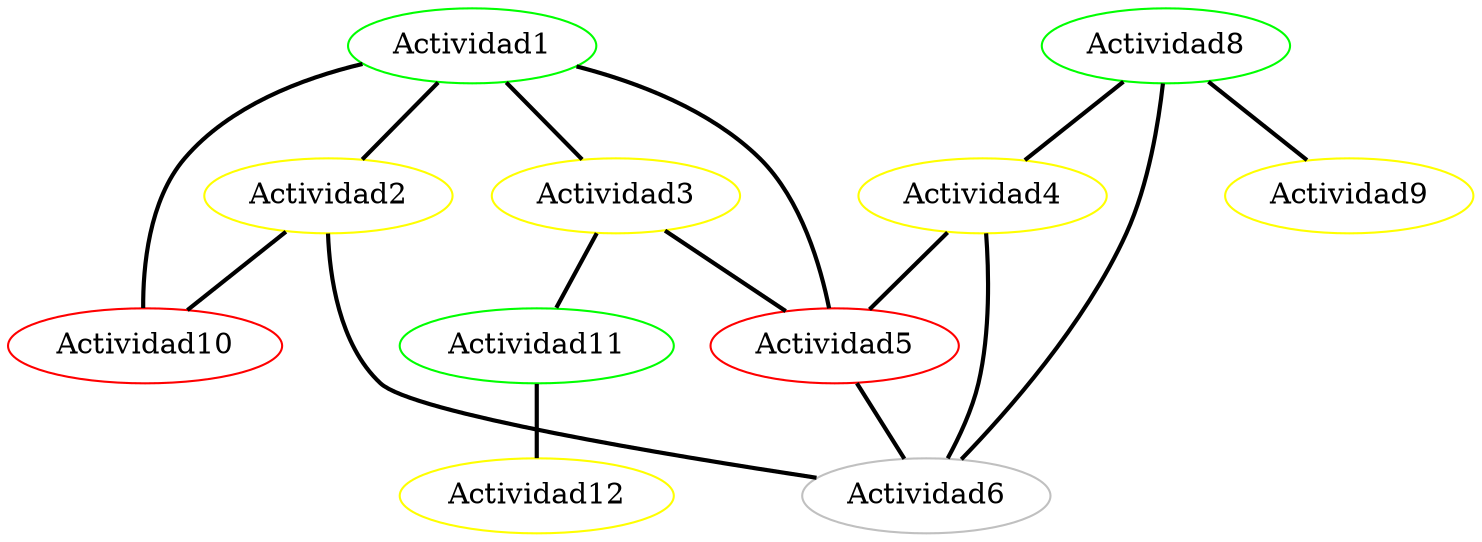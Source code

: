 strict graph G {
  1 [ color="green" label="Actividad1" ];
  2 [ color="yellow" label="Actividad2" ];
  3 [ color="red" label="Actividad10" ];
  4 [ color="yellow" label="Actividad3" ];
  5 [ color="red" label="Actividad5" ];
  6 [ color="green" label="Actividad8" ];
  7 [ color="yellow" label="Actividad4" ];
  8 [ color="gray" label="Actividad6" ];
  9 [ color="yellow" label="Actividad9" ];
  10 [ color="green" label="Actividad11" ];
  11 [ color="yellow" label="Actividad12" ];
  1 -- 2 [ style="bold" ];
  1 -- 3 [ style="bold" ];
  2 -- 3 [ style="bold" ];
  1 -- 4 [ style="bold" ];
  1 -- 5 [ style="bold" ];
  4 -- 5 [ style="bold" ];
  6 -- 7 [ style="bold" ];
  6 -- 8 [ style="bold" ];
  7 -- 8 [ style="bold" ];
  7 -- 5 [ style="bold" ];
  5 -- 8 [ style="bold" ];
  6 -- 9 [ style="bold" ];
  4 -- 10 [ style="bold" ];
  2 -- 8 [ style="bold" ];
  10 -- 11 [ style="bold" ];
}
